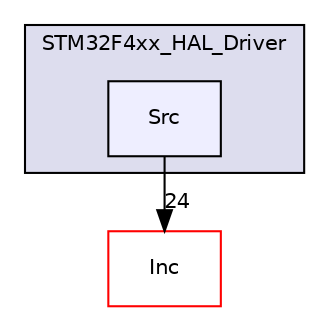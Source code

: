digraph "Drivers/STM32F4xx_HAL_Driver/Src" {
  compound=true
  node [ fontsize="10", fontname="Helvetica"];
  edge [ labelfontsize="10", labelfontname="Helvetica"];
  subgraph clusterdir_0f7073d6b1d1d49104212e142cbd4b45 {
    graph [ bgcolor="#ddddee", pencolor="black", label="STM32F4xx_HAL_Driver" fontname="Helvetica", fontsize="10", URL="dir_0f7073d6b1d1d49104212e142cbd4b45.html"]
  dir_30168dac808c8ac2b97106172ddd8c3b [shape=box, label="Src", style="filled", fillcolor="#eeeeff", pencolor="black", URL="dir_30168dac808c8ac2b97106172ddd8c3b.html"];
  }
  dir_fe70c8ad9f7ab4724b63ce89acbfa189 [shape=box label="Inc" fillcolor="white" style="filled" color="red" URL="dir_fe70c8ad9f7ab4724b63ce89acbfa189.html"];
  dir_30168dac808c8ac2b97106172ddd8c3b->dir_fe70c8ad9f7ab4724b63ce89acbfa189 [headlabel="24", labeldistance=1.5 headhref="dir_000010_000008.html"];
}

